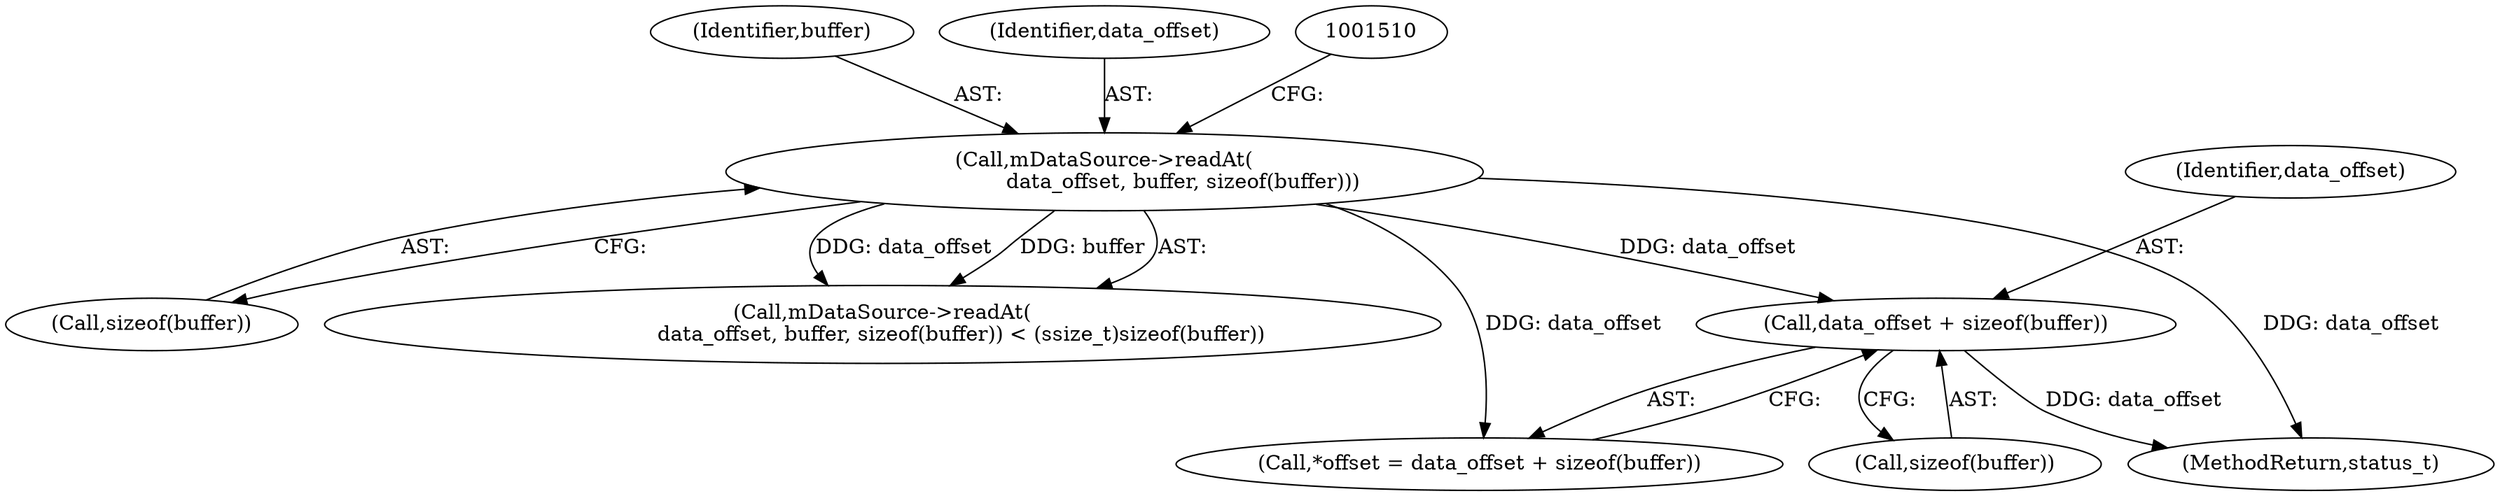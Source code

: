 digraph "0_Android_6fe85f7e15203e48df2cc3e8e1c4bc6ad49dc968@API" {
"1001591" [label="(Call,data_offset + sizeof(buffer))"];
"1001504" [label="(Call,mDataSource->readAt(\n                        data_offset, buffer, sizeof(buffer)))"];
"1002927" [label="(MethodReturn,status_t)"];
"1001506" [label="(Identifier,buffer)"];
"1001588" [label="(Call,*offset = data_offset + sizeof(buffer))"];
"1001591" [label="(Call,data_offset + sizeof(buffer))"];
"1001505" [label="(Identifier,data_offset)"];
"1001507" [label="(Call,sizeof(buffer))"];
"1001593" [label="(Call,sizeof(buffer))"];
"1001504" [label="(Call,mDataSource->readAt(\n                        data_offset, buffer, sizeof(buffer)))"];
"1001503" [label="(Call,mDataSource->readAt(\n                        data_offset, buffer, sizeof(buffer)) < (ssize_t)sizeof(buffer))"];
"1001592" [label="(Identifier,data_offset)"];
"1001591" -> "1001588"  [label="AST: "];
"1001591" -> "1001593"  [label="CFG: "];
"1001592" -> "1001591"  [label="AST: "];
"1001593" -> "1001591"  [label="AST: "];
"1001588" -> "1001591"  [label="CFG: "];
"1001591" -> "1002927"  [label="DDG: data_offset"];
"1001504" -> "1001591"  [label="DDG: data_offset"];
"1001504" -> "1001503"  [label="AST: "];
"1001504" -> "1001507"  [label="CFG: "];
"1001505" -> "1001504"  [label="AST: "];
"1001506" -> "1001504"  [label="AST: "];
"1001507" -> "1001504"  [label="AST: "];
"1001510" -> "1001504"  [label="CFG: "];
"1001504" -> "1002927"  [label="DDG: data_offset"];
"1001504" -> "1001503"  [label="DDG: data_offset"];
"1001504" -> "1001503"  [label="DDG: buffer"];
"1001504" -> "1001588"  [label="DDG: data_offset"];
}
